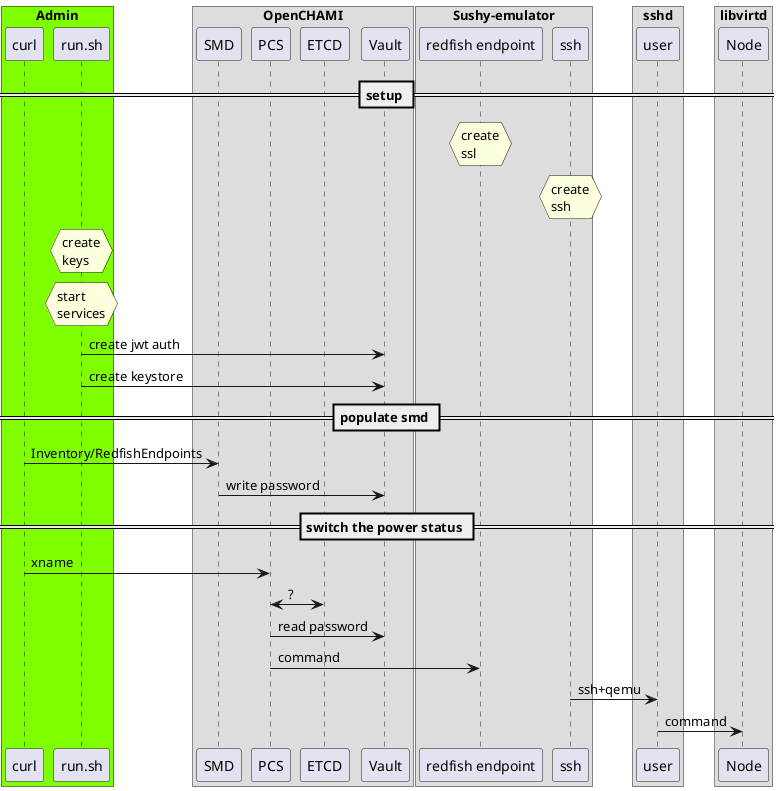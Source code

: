 @startuml

Box "Admin" #chartreuse
participant curl
participant run as "run.sh"
end box

Box "OpenCHAMI"
participant smd as "SMD"
participant pcs as "PCS"
participant etcd as "ETCD"
participant vault as "Vault"
end box

Box "Sushy-emulator"
participant sushy_emulator_rfe as "redfish endpoint"
participant sushy_emulator_ssh as "ssh"
end box

Box "sshd"
participant user
end box

Box "libvirtd"
participant virtual_node as "Node"
end box

== setup ==

hnote over sushy_emulator_rfe : create\nssl
hnote over sushy_emulator_ssh : create\nssh

hnote over run : create\nkeys
hnote over run : start\nservices

run -> vault : create jwt auth
run -> vault : create keystore

== populate smd ==

curl -> smd : Inventory/RedfishEndpoints
smd -> vault : write password

== switch the power status ==

curl -> pcs : xname
pcs <-> etcd : ?
pcs -> vault : read password
pcs -> sushy_emulator_rfe : command
sushy_emulator_ssh -> user : ssh+qemu
user -> virtual_node : command

@enduml
